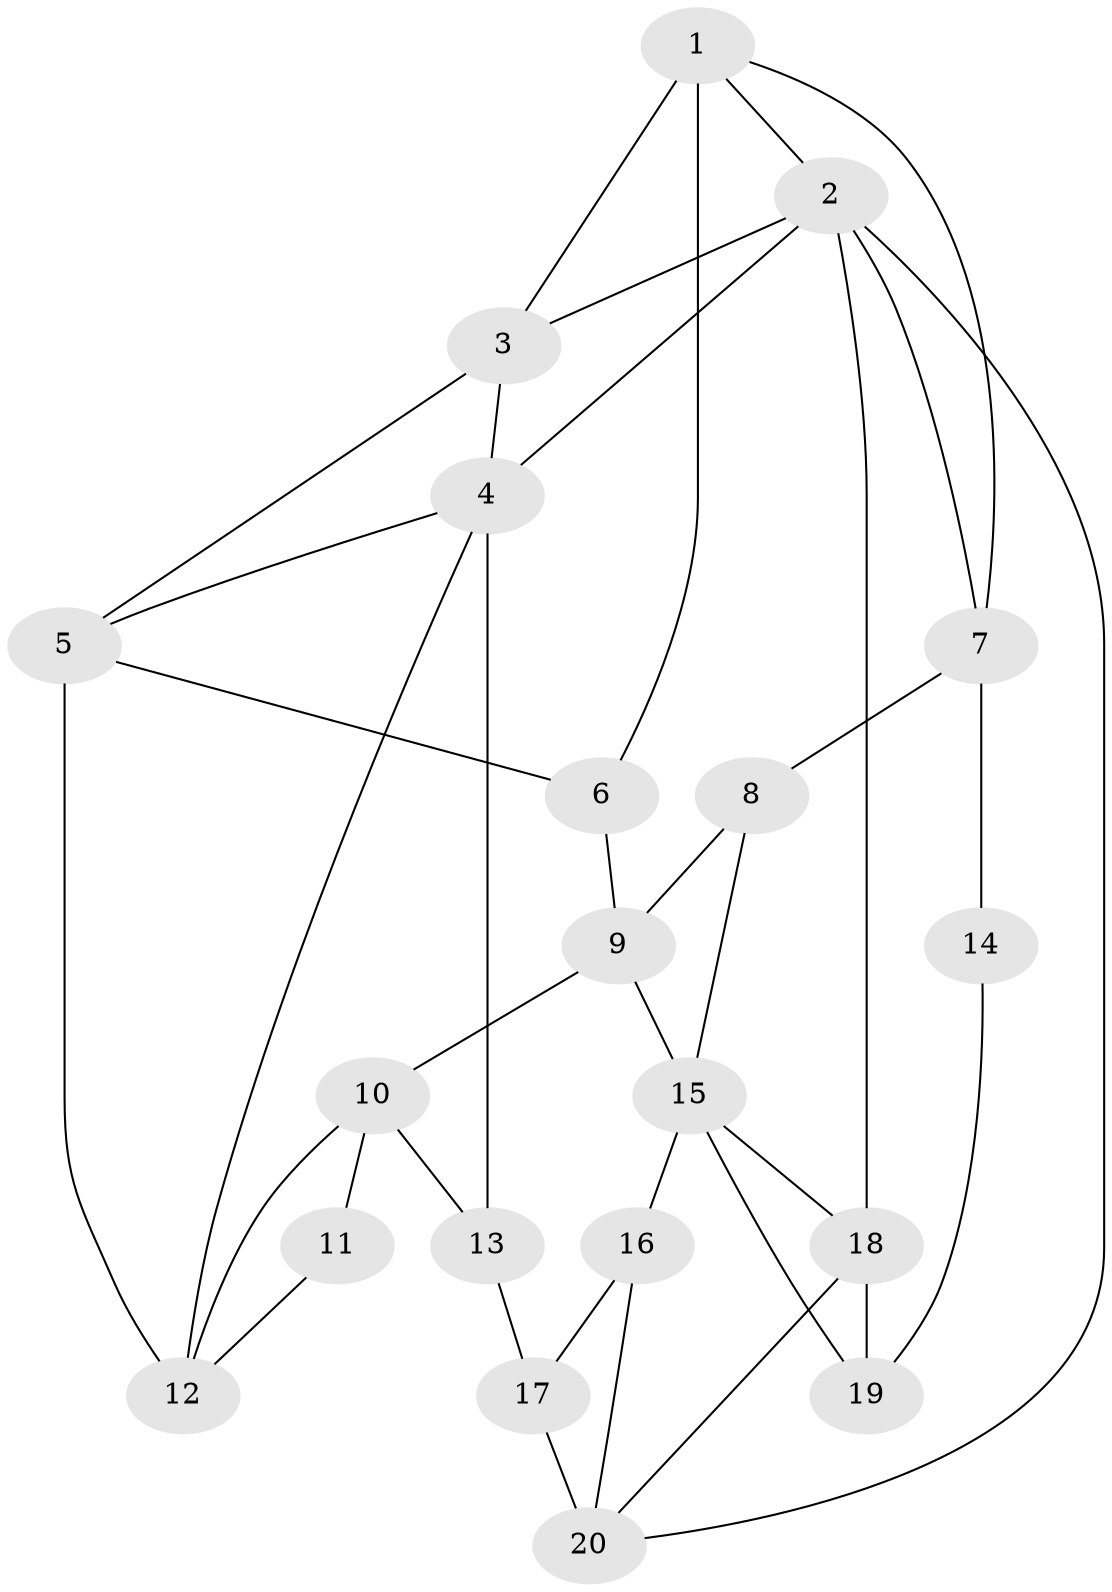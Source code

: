 // original degree distribution, {3: 0.03333333333333333, 5: 0.6, 6: 0.16666666666666666, 4: 0.2}
// Generated by graph-tools (version 1.1) at 2025/54/03/04/25 22:54:26]
// undirected, 20 vertices, 37 edges
graph export_dot {
  node [color=gray90,style=filled];
  1;
  2;
  3;
  4;
  5;
  6;
  7;
  8;
  9;
  10;
  11;
  12;
  13;
  14;
  15;
  16;
  17;
  18;
  19;
  20;
  1 -- 2 [weight=1.0];
  1 -- 3 [weight=1.0];
  1 -- 6 [weight=2.0];
  1 -- 7 [weight=1.0];
  2 -- 3 [weight=2.0];
  2 -- 4 [weight=1.0];
  2 -- 7 [weight=1.0];
  2 -- 18 [weight=2.0];
  2 -- 20 [weight=1.0];
  3 -- 4 [weight=1.0];
  3 -- 5 [weight=1.0];
  4 -- 5 [weight=1.0];
  4 -- 12 [weight=1.0];
  4 -- 13 [weight=2.0];
  5 -- 6 [weight=1.0];
  5 -- 12 [weight=2.0];
  6 -- 9 [weight=1.0];
  7 -- 8 [weight=2.0];
  7 -- 14 [weight=2.0];
  8 -- 9 [weight=1.0];
  8 -- 15 [weight=1.0];
  9 -- 10 [weight=1.0];
  9 -- 15 [weight=1.0];
  10 -- 11 [weight=1.0];
  10 -- 12 [weight=1.0];
  10 -- 13 [weight=2.0];
  11 -- 12 [weight=2.0];
  13 -- 17 [weight=2.0];
  14 -- 19 [weight=2.0];
  15 -- 16 [weight=2.0];
  15 -- 18 [weight=1.0];
  15 -- 19 [weight=1.0];
  16 -- 17 [weight=1.0];
  16 -- 20 [weight=1.0];
  17 -- 20 [weight=3.0];
  18 -- 19 [weight=2.0];
  18 -- 20 [weight=1.0];
}
